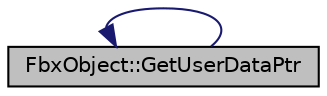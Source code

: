 digraph "FbxObject::GetUserDataPtr"
{
  edge [fontname="Helvetica",fontsize="10",labelfontname="Helvetica",labelfontsize="10"];
  node [fontname="Helvetica",fontsize="10",shape=record];
  rankdir="LR";
  Node288 [label="FbxObject::GetUserDataPtr",height=0.2,width=0.4,color="black", fillcolor="grey75", style="filled", fontcolor="black"];
  Node288 -> Node288 [dir="back",color="midnightblue",fontsize="10",style="solid",fontname="Helvetica"];
}
